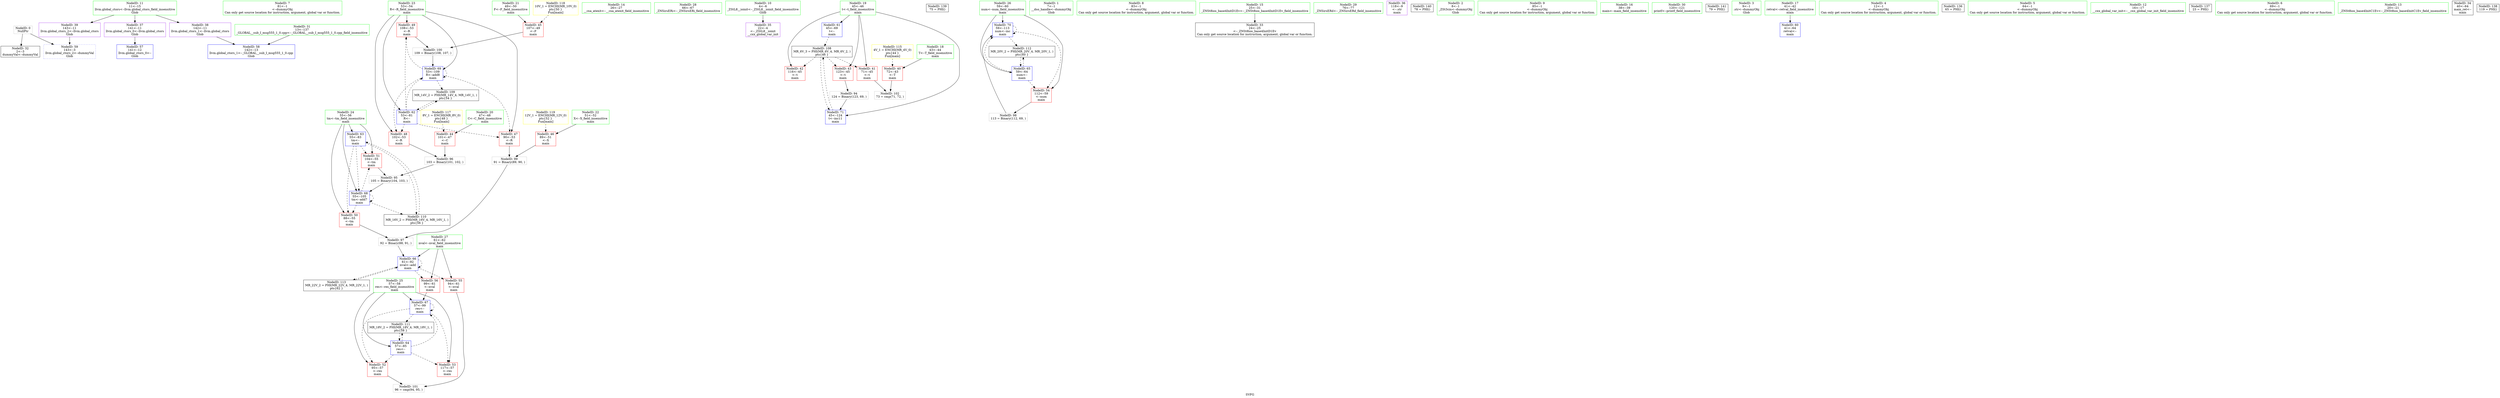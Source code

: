 digraph "SVFG" {
	label="SVFG";

	Node0x55bea25fe1b0 [shape=record,color=grey,label="{NodeID: 0\nNullPtr}"];
	Node0x55bea25fe1b0 -> Node0x55bea2613aa0[style=solid];
	Node0x55bea25fe1b0 -> Node0x55bea2616200[style=solid];
	Node0x55bea2612070 [shape=record,color=green,label="{NodeID: 7\n81\<--1\n\<--dummyObj\nCan only get source location for instruction, argument, global var or function.}"];
	Node0x55bea2614ad0 [shape=record,color=grey,label="{NodeID: 97\n92 = Binary(88, 91, )\n}"];
	Node0x55bea2614ad0 -> Node0x55bea26167e0[style=solid];
	Node0x55bea2612c10 [shape=record,color=green,label="{NodeID: 14\n26\<--27\n__cxa_atexit\<--__cxa_atexit_field_insensitive\n}"];
	Node0x55bea2613180 [shape=record,color=green,label="{NodeID: 21\n49\<--50\nF\<--F_field_insensitive\nmain\n}"];
	Node0x55bea2613180 -> Node0x55bea2614620[style=solid];
	Node0x55bea261eb80 [shape=record,color=black,label="{NodeID: 111\nMR_18V_2 = PHI(MR_18V_4, MR_18V_1, )\npts\{58 \}\n}"];
	Node0x55bea261eb80 -> Node0x55bea2616640[style=dashed];
	Node0x55bea2613730 [shape=record,color=green,label="{NodeID: 28\n66\<--67\n_ZNSirsERi\<--_ZNSirsERi_field_insensitive\n}"];
	Node0x55bea2620840 [shape=record,color=yellow,style=double,label="{NodeID: 118\n10V_1 = ENCHI(MR_10V_0)\npts\{50 \}\nFun[main]}"];
	Node0x55bea2620840 -> Node0x55bea2614620[style=dashed];
	Node0x55bea2613d70 [shape=record,color=purple,label="{NodeID: 35\n22\<--4\n\<--_ZStL8__ioinit\n__cxx_global_var_init\n}"];
	Node0x55bea26143b0 [shape=record,color=red,label="{NodeID: 42\n116\<--45\n\<--t\nmain\n}"];
	Node0x55bea2615980 [shape=record,color=red,label="{NodeID: 49\n108\<--53\n\<--R\nmain\n}"];
	Node0x55bea2615980 -> Node0x55bea2614f50[style=solid];
	Node0x55bea2627100 [shape=record,color=black,label="{NodeID: 139\n75 = PHI()\n}"];
	Node0x55bea2615f30 [shape=record,color=red,label="{NodeID: 56\n99\<--61\n\<--nval\nmain\n}"];
	Node0x55bea2615f30 -> Node0x55bea26168b0[style=solid];
	Node0x55bea2616570 [shape=record,color=blue,label="{NodeID: 63\n55\<--83\ntm\<--\nmain\n}"];
	Node0x55bea2616570 -> Node0x55bea2615a50[style=dashed];
	Node0x55bea2616570 -> Node0x55bea2615b20[style=dashed];
	Node0x55bea2616570 -> Node0x55bea2616980[style=dashed];
	Node0x55bea2616570 -> Node0x55bea261e680[style=dashed];
	Node0x55bea2616b20 [shape=record,color=blue,label="{NodeID: 70\n59\<--113\nnum\<--inc\nmain\n}"];
	Node0x55bea2616b20 -> Node0x55bea2615d90[style=dashed];
	Node0x55bea2616b20 -> Node0x55bea2616b20[style=dashed];
	Node0x55bea2616b20 -> Node0x55bea261f080[style=dashed];
	Node0x55bea25fd2c0 [shape=record,color=green,label="{NodeID: 1\n7\<--1\n__dso_handle\<--dummyObj\nGlob }"];
	Node0x55bea2612100 [shape=record,color=green,label="{NodeID: 8\n83\<--1\n\<--dummyObj\nCan only get source location for instruction, argument, global var or function.}"];
	Node0x55bea2614c50 [shape=record,color=grey,label="{NodeID: 98\n113 = Binary(112, 69, )\n}"];
	Node0x55bea2614c50 -> Node0x55bea2616b20[style=solid];
	Node0x55bea2612ca0 [shape=record,color=green,label="{NodeID: 15\n25\<--31\n_ZNSt8ios_base4InitD1Ev\<--_ZNSt8ios_base4InitD1Ev_field_insensitive\n}"];
	Node0x55bea2612ca0 -> Node0x55bea2613ba0[style=solid];
	Node0x55bea2613250 [shape=record,color=green,label="{NodeID: 22\n51\<--52\nX\<--X_field_insensitive\nmain\n}"];
	Node0x55bea2613250 -> Node0x55bea26146f0[style=solid];
	Node0x55bea261f080 [shape=record,color=black,label="{NodeID: 112\nMR_20V_2 = PHI(MR_20V_4, MR_20V_1, )\npts\{60 \}\n}"];
	Node0x55bea261f080 -> Node0x55bea2616710[style=dashed];
	Node0x55bea2613800 [shape=record,color=green,label="{NodeID: 29\n76\<--77\n_ZNSirsERd\<--_ZNSirsERd_field_insensitive\n}"];
	Node0x55bea2620920 [shape=record,color=yellow,style=double,label="{NodeID: 119\n12V_1 = ENCHI(MR_12V_0)\npts\{52 \}\nFun[main]}"];
	Node0x55bea2620920 -> Node0x55bea26146f0[style=dashed];
	Node0x55bea2613e40 [shape=record,color=purple,label="{NodeID: 36\n118\<--9\n\<--.str\nmain\n}"];
	Node0x55bea2614480 [shape=record,color=red,label="{NodeID: 43\n123\<--45\n\<--t\nmain\n}"];
	Node0x55bea2614480 -> Node0x55bea2617d10[style=solid];
	Node0x55bea2615a50 [shape=record,color=red,label="{NodeID: 50\n88\<--55\n\<--tm\nmain\n}"];
	Node0x55bea2615a50 -> Node0x55bea2614ad0[style=solid];
	Node0x55bea2627260 [shape=record,color=black,label="{NodeID: 140\n78 = PHI()\n}"];
	Node0x55bea2616000 [shape=record,color=blue,label="{NodeID: 57\n141\<--12\nllvm.global_ctors_0\<--\nGlob }"];
	Node0x55bea2616640 [shape=record,color=blue,label="{NodeID: 64\n57\<--85\nres\<--\nmain\n}"];
	Node0x55bea2616640 -> Node0x55bea2615bf0[style=dashed];
	Node0x55bea2616640 -> Node0x55bea2615cc0[style=dashed];
	Node0x55bea2616640 -> Node0x55bea26168b0[style=dashed];
	Node0x55bea2616640 -> Node0x55bea261eb80[style=dashed];
	Node0x55bea2616bf0 [shape=record,color=blue,label="{NodeID: 71\n45\<--124\nt\<--inc11\nmain\n}"];
	Node0x55bea2616bf0 -> Node0x55bea261dc80[style=dashed];
	Node0x55bea25fe240 [shape=record,color=green,label="{NodeID: 2\n8\<--1\n_ZSt3cin\<--dummyObj\nGlob }"];
	Node0x55bea2612190 [shape=record,color=green,label="{NodeID: 9\n85\<--1\n\<--dummyObj\nCan only get source location for instruction, argument, global var or function.}"];
	Node0x55bea2614dd0 [shape=record,color=grey,label="{NodeID: 99\n91 = Binary(89, 90, )\n}"];
	Node0x55bea2614dd0 -> Node0x55bea2614ad0[style=solid];
	Node0x55bea2612d70 [shape=record,color=green,label="{NodeID: 16\n38\<--39\nmain\<--main_field_insensitive\n}"];
	Node0x55bea2613320 [shape=record,color=green,label="{NodeID: 23\n53\<--54\nR\<--R_field_insensitive\nmain\n}"];
	Node0x55bea2613320 -> Node0x55bea26147c0[style=solid];
	Node0x55bea2613320 -> Node0x55bea26158b0[style=solid];
	Node0x55bea2613320 -> Node0x55bea2615980[style=solid];
	Node0x55bea2613320 -> Node0x55bea26164a0[style=solid];
	Node0x55bea2613320 -> Node0x55bea2616a50[style=solid];
	Node0x55bea261f580 [shape=record,color=black,label="{NodeID: 113\nMR_22V_2 = PHI(MR_22V_4, MR_22V_1, )\npts\{62 \}\n}"];
	Node0x55bea261f580 -> Node0x55bea26167e0[style=dashed];
	Node0x55bea26138d0 [shape=record,color=green,label="{NodeID: 30\n120\<--121\nprintf\<--printf_field_insensitive\n}"];
	Node0x55bea2613f10 [shape=record,color=purple,label="{NodeID: 37\n141\<--11\nllvm.global_ctors_0\<--llvm.global_ctors\nGlob }"];
	Node0x55bea2613f10 -> Node0x55bea2616000[style=solid];
	Node0x55bea2614550 [shape=record,color=red,label="{NodeID: 44\n101\<--47\n\<--C\nmain\n}"];
	Node0x55bea2614550 -> Node0x55bea2614950[style=solid];
	Node0x55bea2615b20 [shape=record,color=red,label="{NodeID: 51\n104\<--55\n\<--tm\nmain\n}"];
	Node0x55bea2615b20 -> Node0x55bea2617e90[style=solid];
	Node0x55bea2627360 [shape=record,color=black,label="{NodeID: 141\n79 = PHI()\n}"];
	Node0x55bea2616100 [shape=record,color=blue,label="{NodeID: 58\n142\<--13\nllvm.global_ctors_1\<--_GLOBAL__sub_I_msg555_1_0.cpp\nGlob }"];
	Node0x55bea2616710 [shape=record,color=blue,label="{NodeID: 65\n59\<--64\nnum\<--\nmain\n}"];
	Node0x55bea2616710 -> Node0x55bea2615d90[style=dashed];
	Node0x55bea2616710 -> Node0x55bea2616b20[style=dashed];
	Node0x55bea2616710 -> Node0x55bea261f080[style=dashed];
	Node0x55bea25fe440 [shape=record,color=green,label="{NodeID: 3\n9\<--1\n.str\<--dummyObj\nGlob }"];
	Node0x55bea26129d0 [shape=record,color=green,label="{NodeID: 10\n4\<--6\n_ZStL8__ioinit\<--_ZStL8__ioinit_field_insensitive\nGlob }"];
	Node0x55bea26129d0 -> Node0x55bea2613d70[style=solid];
	Node0x55bea2614f50 [shape=record,color=grey,label="{NodeID: 100\n109 = Binary(108, 107, )\n}"];
	Node0x55bea2614f50 -> Node0x55bea2616a50[style=solid];
	Node0x55bea2612e40 [shape=record,color=green,label="{NodeID: 17\n41\<--42\nretval\<--retval_field_insensitive\nmain\n}"];
	Node0x55bea2612e40 -> Node0x55bea2616300[style=solid];
	Node0x55bea26133f0 [shape=record,color=green,label="{NodeID: 24\n55\<--56\ntm\<--tm_field_insensitive\nmain\n}"];
	Node0x55bea26133f0 -> Node0x55bea2615a50[style=solid];
	Node0x55bea26133f0 -> Node0x55bea2615b20[style=solid];
	Node0x55bea26133f0 -> Node0x55bea2616570[style=solid];
	Node0x55bea26133f0 -> Node0x55bea2616980[style=solid];
	Node0x55bea26139a0 [shape=record,color=green,label="{NodeID: 31\n13\<--137\n_GLOBAL__sub_I_msg555_1_0.cpp\<--_GLOBAL__sub_I_msg555_1_0.cpp_field_insensitive\n}"];
	Node0x55bea26139a0 -> Node0x55bea2616100[style=solid];
	Node0x55bea2614010 [shape=record,color=purple,label="{NodeID: 38\n142\<--11\nllvm.global_ctors_1\<--llvm.global_ctors\nGlob }"];
	Node0x55bea2614010 -> Node0x55bea2616100[style=solid];
	Node0x55bea2614620 [shape=record,color=red,label="{NodeID: 45\n107\<--49\n\<--F\nmain\n}"];
	Node0x55bea2614620 -> Node0x55bea2614f50[style=solid];
	Node0x55bea2615bf0 [shape=record,color=red,label="{NodeID: 52\n95\<--57\n\<--res\nmain\n}"];
	Node0x55bea2615bf0 -> Node0x55bea2618fa0[style=solid];
	Node0x55bea2616200 [shape=record,color=blue, style = dotted,label="{NodeID: 59\n143\<--3\nllvm.global_ctors_2\<--dummyVal\nGlob }"];
	Node0x55bea26167e0 [shape=record,color=blue,label="{NodeID: 66\n61\<--92\nnval\<--add\nmain\n}"];
	Node0x55bea26167e0 -> Node0x55bea2615e60[style=dashed];
	Node0x55bea26167e0 -> Node0x55bea2615f30[style=dashed];
	Node0x55bea26167e0 -> Node0x55bea26167e0[style=dashed];
	Node0x55bea26167e0 -> Node0x55bea261f580[style=dashed];
	Node0x55bea25fe9b0 [shape=record,color=green,label="{NodeID: 4\n12\<--1\n\<--dummyObj\nCan only get source location for instruction, argument, global var or function.}"];
	Node0x55bea2617d10 [shape=record,color=grey,label="{NodeID: 94\n124 = Binary(123, 69, )\n}"];
	Node0x55bea2617d10 -> Node0x55bea2616bf0[style=solid];
	Node0x55bea2612a60 [shape=record,color=green,label="{NodeID: 11\n11\<--15\nllvm.global_ctors\<--llvm.global_ctors_field_insensitive\nGlob }"];
	Node0x55bea2612a60 -> Node0x55bea2613f10[style=solid];
	Node0x55bea2612a60 -> Node0x55bea2614010[style=solid];
	Node0x55bea2612a60 -> Node0x55bea2614110[style=solid];
	Node0x55bea2618fa0 [shape=record,color=grey,label="{NodeID: 101\n96 = cmp(94, 95, )\n}"];
	Node0x55bea2612f10 [shape=record,color=green,label="{NodeID: 18\n43\<--44\nT\<--T_field_insensitive\nmain\n}"];
	Node0x55bea2612f10 -> Node0x55bea2614210[style=solid];
	Node0x55bea261dc80 [shape=record,color=black,label="{NodeID: 108\nMR_6V_3 = PHI(MR_6V_4, MR_6V_2, )\npts\{46 \}\n}"];
	Node0x55bea261dc80 -> Node0x55bea26142e0[style=dashed];
	Node0x55bea261dc80 -> Node0x55bea26143b0[style=dashed];
	Node0x55bea261dc80 -> Node0x55bea2614480[style=dashed];
	Node0x55bea261dc80 -> Node0x55bea2616bf0[style=dashed];
	Node0x55bea26134c0 [shape=record,color=green,label="{NodeID: 25\n57\<--58\nres\<--res_field_insensitive\nmain\n}"];
	Node0x55bea26134c0 -> Node0x55bea2615bf0[style=solid];
	Node0x55bea26134c0 -> Node0x55bea2615cc0[style=solid];
	Node0x55bea26134c0 -> Node0x55bea2616640[style=solid];
	Node0x55bea26134c0 -> Node0x55bea26168b0[style=solid];
	Node0x55bea26205a0 [shape=record,color=yellow,style=double,label="{NodeID: 115\n4V_1 = ENCHI(MR_4V_0)\npts\{44 \}\nFun[main]}"];
	Node0x55bea26205a0 -> Node0x55bea2614210[style=dashed];
	Node0x55bea2613aa0 [shape=record,color=black,label="{NodeID: 32\n2\<--3\ndummyVal\<--dummyVal\n}"];
	Node0x55bea2614110 [shape=record,color=purple,label="{NodeID: 39\n143\<--11\nllvm.global_ctors_2\<--llvm.global_ctors\nGlob }"];
	Node0x55bea2614110 -> Node0x55bea2616200[style=solid];
	Node0x55bea26146f0 [shape=record,color=red,label="{NodeID: 46\n89\<--51\n\<--X\nmain\n}"];
	Node0x55bea26146f0 -> Node0x55bea2614dd0[style=solid];
	Node0x55bea24b6400 [shape=record,color=black,label="{NodeID: 136\n65 = PHI()\n}"];
	Node0x55bea2615cc0 [shape=record,color=red,label="{NodeID: 53\n117\<--57\n\<--res\nmain\n}"];
	Node0x55bea2616300 [shape=record,color=blue,label="{NodeID: 60\n41\<--64\nretval\<--\nmain\n}"];
	Node0x55bea26168b0 [shape=record,color=blue,label="{NodeID: 67\n57\<--99\nres\<--\nmain\n}"];
	Node0x55bea26168b0 -> Node0x55bea2615bf0[style=dashed];
	Node0x55bea26168b0 -> Node0x55bea2615cc0[style=dashed];
	Node0x55bea26168b0 -> Node0x55bea26168b0[style=dashed];
	Node0x55bea26168b0 -> Node0x55bea261eb80[style=dashed];
	Node0x55bea25fea40 [shape=record,color=green,label="{NodeID: 5\n64\<--1\n\<--dummyObj\nCan only get source location for instruction, argument, global var or function.}"];
	Node0x55bea2617e90 [shape=record,color=grey,label="{NodeID: 95\n105 = Binary(104, 103, )\n}"];
	Node0x55bea2617e90 -> Node0x55bea2616980[style=solid];
	Node0x55bea2612af0 [shape=record,color=green,label="{NodeID: 12\n16\<--17\n__cxx_global_var_init\<--__cxx_global_var_init_field_insensitive\n}"];
	Node0x55bea2619120 [shape=record,color=grey,label="{NodeID: 102\n73 = cmp(71, 72, )\n}"];
	Node0x55bea2612fe0 [shape=record,color=green,label="{NodeID: 19\n45\<--46\nt\<--t_field_insensitive\nmain\n}"];
	Node0x55bea2612fe0 -> Node0x55bea26142e0[style=solid];
	Node0x55bea2612fe0 -> Node0x55bea26143b0[style=solid];
	Node0x55bea2612fe0 -> Node0x55bea2614480[style=solid];
	Node0x55bea2612fe0 -> Node0x55bea26163d0[style=solid];
	Node0x55bea2612fe0 -> Node0x55bea2616bf0[style=solid];
	Node0x55bea261e180 [shape=record,color=black,label="{NodeID: 109\nMR_14V_2 = PHI(MR_14V_4, MR_14V_1, )\npts\{54 \}\n}"];
	Node0x55bea261e180 -> Node0x55bea26164a0[style=dashed];
	Node0x55bea2613590 [shape=record,color=green,label="{NodeID: 26\n59\<--60\nnum\<--num_field_insensitive\nmain\n}"];
	Node0x55bea2613590 -> Node0x55bea2615d90[style=solid];
	Node0x55bea2613590 -> Node0x55bea2616710[style=solid];
	Node0x55bea2613590 -> Node0x55bea2616b20[style=solid];
	Node0x55bea2613ba0 [shape=record,color=black,label="{NodeID: 33\n24\<--25\n\<--_ZNSt8ios_base4InitD1Ev\nCan only get source location for instruction, argument, global var or function.}"];
	Node0x55bea2614210 [shape=record,color=red,label="{NodeID: 40\n72\<--43\n\<--T\nmain\n}"];
	Node0x55bea2614210 -> Node0x55bea2619120[style=solid];
	Node0x55bea26147c0 [shape=record,color=red,label="{NodeID: 47\n90\<--53\n\<--R\nmain\n}"];
	Node0x55bea26147c0 -> Node0x55bea2614dd0[style=solid];
	Node0x55bea2626f00 [shape=record,color=black,label="{NodeID: 137\n23 = PHI()\n}"];
	Node0x55bea2615d90 [shape=record,color=red,label="{NodeID: 54\n112\<--59\n\<--num\nmain\n}"];
	Node0x55bea2615d90 -> Node0x55bea2614c50[style=solid];
	Node0x55bea26163d0 [shape=record,color=blue,label="{NodeID: 61\n45\<--69\nt\<--\nmain\n}"];
	Node0x55bea26163d0 -> Node0x55bea261dc80[style=dashed];
	Node0x55bea2616980 [shape=record,color=blue,label="{NodeID: 68\n55\<--105\ntm\<--add7\nmain\n}"];
	Node0x55bea2616980 -> Node0x55bea2615a50[style=dashed];
	Node0x55bea2616980 -> Node0x55bea2615b20[style=dashed];
	Node0x55bea2616980 -> Node0x55bea2616980[style=dashed];
	Node0x55bea2616980 -> Node0x55bea261e680[style=dashed];
	Node0x55bea2611fe0 [shape=record,color=green,label="{NodeID: 6\n69\<--1\n\<--dummyObj\nCan only get source location for instruction, argument, global var or function.}"];
	Node0x55bea2614950 [shape=record,color=grey,label="{NodeID: 96\n103 = Binary(101, 102, )\n}"];
	Node0x55bea2614950 -> Node0x55bea2617e90[style=solid];
	Node0x55bea2612b80 [shape=record,color=green,label="{NodeID: 13\n20\<--21\n_ZNSt8ios_base4InitC1Ev\<--_ZNSt8ios_base4InitC1Ev_field_insensitive\n}"];
	Node0x55bea26130b0 [shape=record,color=green,label="{NodeID: 20\n47\<--48\nC\<--C_field_insensitive\nmain\n}"];
	Node0x55bea26130b0 -> Node0x55bea2614550[style=solid];
	Node0x55bea261e680 [shape=record,color=black,label="{NodeID: 110\nMR_16V_2 = PHI(MR_16V_4, MR_16V_1, )\npts\{56 \}\n}"];
	Node0x55bea261e680 -> Node0x55bea2616570[style=dashed];
	Node0x55bea2613660 [shape=record,color=green,label="{NodeID: 27\n61\<--62\nnval\<--nval_field_insensitive\nmain\n}"];
	Node0x55bea2613660 -> Node0x55bea2615e60[style=solid];
	Node0x55bea2613660 -> Node0x55bea2615f30[style=solid];
	Node0x55bea2613660 -> Node0x55bea26167e0[style=solid];
	Node0x55bea2620760 [shape=record,color=yellow,style=double,label="{NodeID: 117\n8V_1 = ENCHI(MR_8V_0)\npts\{48 \}\nFun[main]}"];
	Node0x55bea2620760 -> Node0x55bea2614550[style=dashed];
	Node0x55bea2613ca0 [shape=record,color=black,label="{NodeID: 34\n40\<--64\nmain_ret\<--\nmain\n}"];
	Node0x55bea26142e0 [shape=record,color=red,label="{NodeID: 41\n71\<--45\n\<--t\nmain\n}"];
	Node0x55bea26142e0 -> Node0x55bea2619120[style=solid];
	Node0x55bea26158b0 [shape=record,color=red,label="{NodeID: 48\n102\<--53\n\<--R\nmain\n}"];
	Node0x55bea26158b0 -> Node0x55bea2614950[style=solid];
	Node0x55bea2627000 [shape=record,color=black,label="{NodeID: 138\n119 = PHI()\n}"];
	Node0x55bea2615e60 [shape=record,color=red,label="{NodeID: 55\n94\<--61\n\<--nval\nmain\n}"];
	Node0x55bea2615e60 -> Node0x55bea2618fa0[style=solid];
	Node0x55bea26164a0 [shape=record,color=blue,label="{NodeID: 62\n53\<--81\nR\<--\nmain\n}"];
	Node0x55bea26164a0 -> Node0x55bea26147c0[style=dashed];
	Node0x55bea26164a0 -> Node0x55bea26158b0[style=dashed];
	Node0x55bea26164a0 -> Node0x55bea2615980[style=dashed];
	Node0x55bea26164a0 -> Node0x55bea2616a50[style=dashed];
	Node0x55bea26164a0 -> Node0x55bea261e180[style=dashed];
	Node0x55bea2616a50 [shape=record,color=blue,label="{NodeID: 69\n53\<--109\nR\<--add8\nmain\n}"];
	Node0x55bea2616a50 -> Node0x55bea26147c0[style=dashed];
	Node0x55bea2616a50 -> Node0x55bea26158b0[style=dashed];
	Node0x55bea2616a50 -> Node0x55bea2615980[style=dashed];
	Node0x55bea2616a50 -> Node0x55bea2616a50[style=dashed];
	Node0x55bea2616a50 -> Node0x55bea261e180[style=dashed];
}
